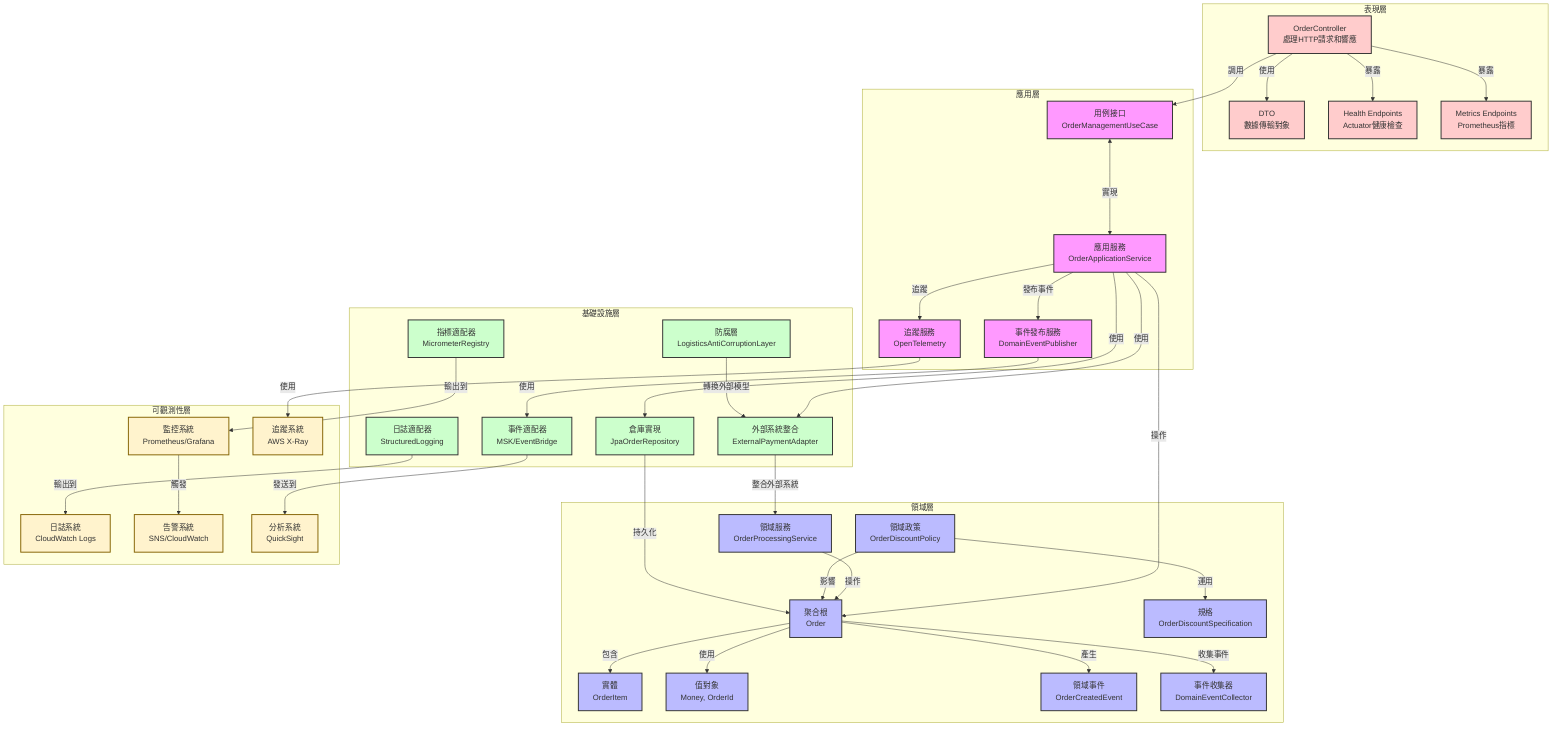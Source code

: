 graph TB
    subgraph 表現層 ["表現層"]
        CTRL[OrderController<br>處理HTTP請求和響應]
        DTO[DTO<br>數據傳輸對象]
        HEALTH[Health Endpoints<br>Actuator健康檢查]
        METRICS[Metrics Endpoints<br>Prometheus指標]
    end
    
    subgraph 應用層 ["應用層"]
        APP_SVC[應用服務<br>OrderApplicationService]
        USE_CASE[用例接口<br>OrderManagementUseCase]
        EVENT_PUB[事件發布服務<br>DomainEventPublisher]
        TRACE_SVC[追蹤服務<br>OpenTelemetry]
    end
    
    subgraph 領域層 ["領域層"]
        AGG_ROOT[聚合根<br>Order]
        ENTITY[實體<br>OrderItem]
        VAL_OBJ[值對象<br>Money, OrderId]
        DOMAIN_EVT[領域事件<br>OrderCreatedEvent]
        DOMAIN_SVC[領域服務<br>OrderProcessingService]
        POLICY[領域政策<br>OrderDiscountPolicy]
        SPEC[規格<br>OrderDiscountSpecification]
        EVENT_COLLECTOR[事件收集器<br>DomainEventCollector]
    end
    
    subgraph 基礎設施層 ["基礎設施層"]
        REPO_IMPL[倉庫實現<br>JpaOrderRepository]
        EXT_ITGR[外部系統整合<br>ExternalPaymentAdapter]
        ACL[防腐層<br>LogisticsAntiCorruptionLayer]
        LOG_ADAPTER[日誌適配器<br>StructuredLogging]
        METRICS_ADAPTER[指標適配器<br>MicrometerRegistry]
        EVENT_ADAPTER[事件適配器<br>MSK/EventBridge]
    end
    
    subgraph 可觀測性層 ["可觀測性層"]
        LOGGING[日誌系統<br>CloudWatch Logs]
        MONITORING[監控系統<br>Prometheus/Grafana]
        TRACING[追蹤系統<br>AWS X-Ray]
        ALERTING[告警系統<br>SNS/CloudWatch]
        ANALYTICS[分析系統<br>QuickSight]
    end
    
    CTRL -->|使用| DTO
    CTRL -->|調用| USE_CASE
    CTRL -->|暴露| HEALTH
    CTRL -->|暴露| METRICS
    USE_CASE <---->|實現| APP_SVC
    APP_SVC -->|操作| AGG_ROOT
    APP_SVC -->|使用| REPO_IMPL
    APP_SVC -->|使用| EXT_ITGR
    APP_SVC -->|發布事件| EVENT_PUB
    APP_SVC -->|追蹤| TRACE_SVC
    AGG_ROOT -->|包含| ENTITY
    AGG_ROOT -->|使用| VAL_OBJ
    AGG_ROOT -->|產生| DOMAIN_EVT
    AGG_ROOT -->|收集事件| EVENT_COLLECTOR
    DOMAIN_SVC -->|操作| AGG_ROOT
    POLICY -->|運用| SPEC
    POLICY -->|影響| AGG_ROOT
    REPO_IMPL -->|持久化| AGG_ROOT
    EXT_ITGR -->|整合外部系統| DOMAIN_SVC
    ACL -->|轉換外部模型| EXT_ITGR
    EVENT_PUB -->|使用| EVENT_ADAPTER
    TRACE_SVC -->|使用| TRACING
    LOG_ADAPTER -->|輸出到| LOGGING
    METRICS_ADAPTER -->|輸出到| MONITORING
    EVENT_ADAPTER -->|發送到| ANALYTICS
    MONITORING -->|觸發| ALERTING
    
    classDef presentation fill:#ffcccc,stroke:#333,stroke-width:2px
    classDef application fill:#f9f,stroke:#333,stroke-width:2px
    classDef domain fill:#bbf,stroke:#333,stroke-width:2px
    classDef infrastructure fill:#ccffcc,stroke:#333,stroke-width:2px
    classDef observability fill:#fff3cd,stroke:#856404,stroke-width:2px
    
    class CTRL,DTO,HEALTH,METRICS presentation
    class APP_SVC,USE_CASE,EVENT_PUB,TRACE_SVC application
    class AGG_ROOT,ENTITY,VAL_OBJ,DOMAIN_EVT,DOMAIN_SVC,POLICY,SPEC,EVENT_COLLECTOR domain
    class REPO_IMPL,EXT_ITGR,ACL,LOG_ADAPTER,METRICS_ADAPTER,EVENT_ADAPTER infrastructure
    class LOGGING,MONITORING,TRACING,ALERTING,ANALYTICS observability